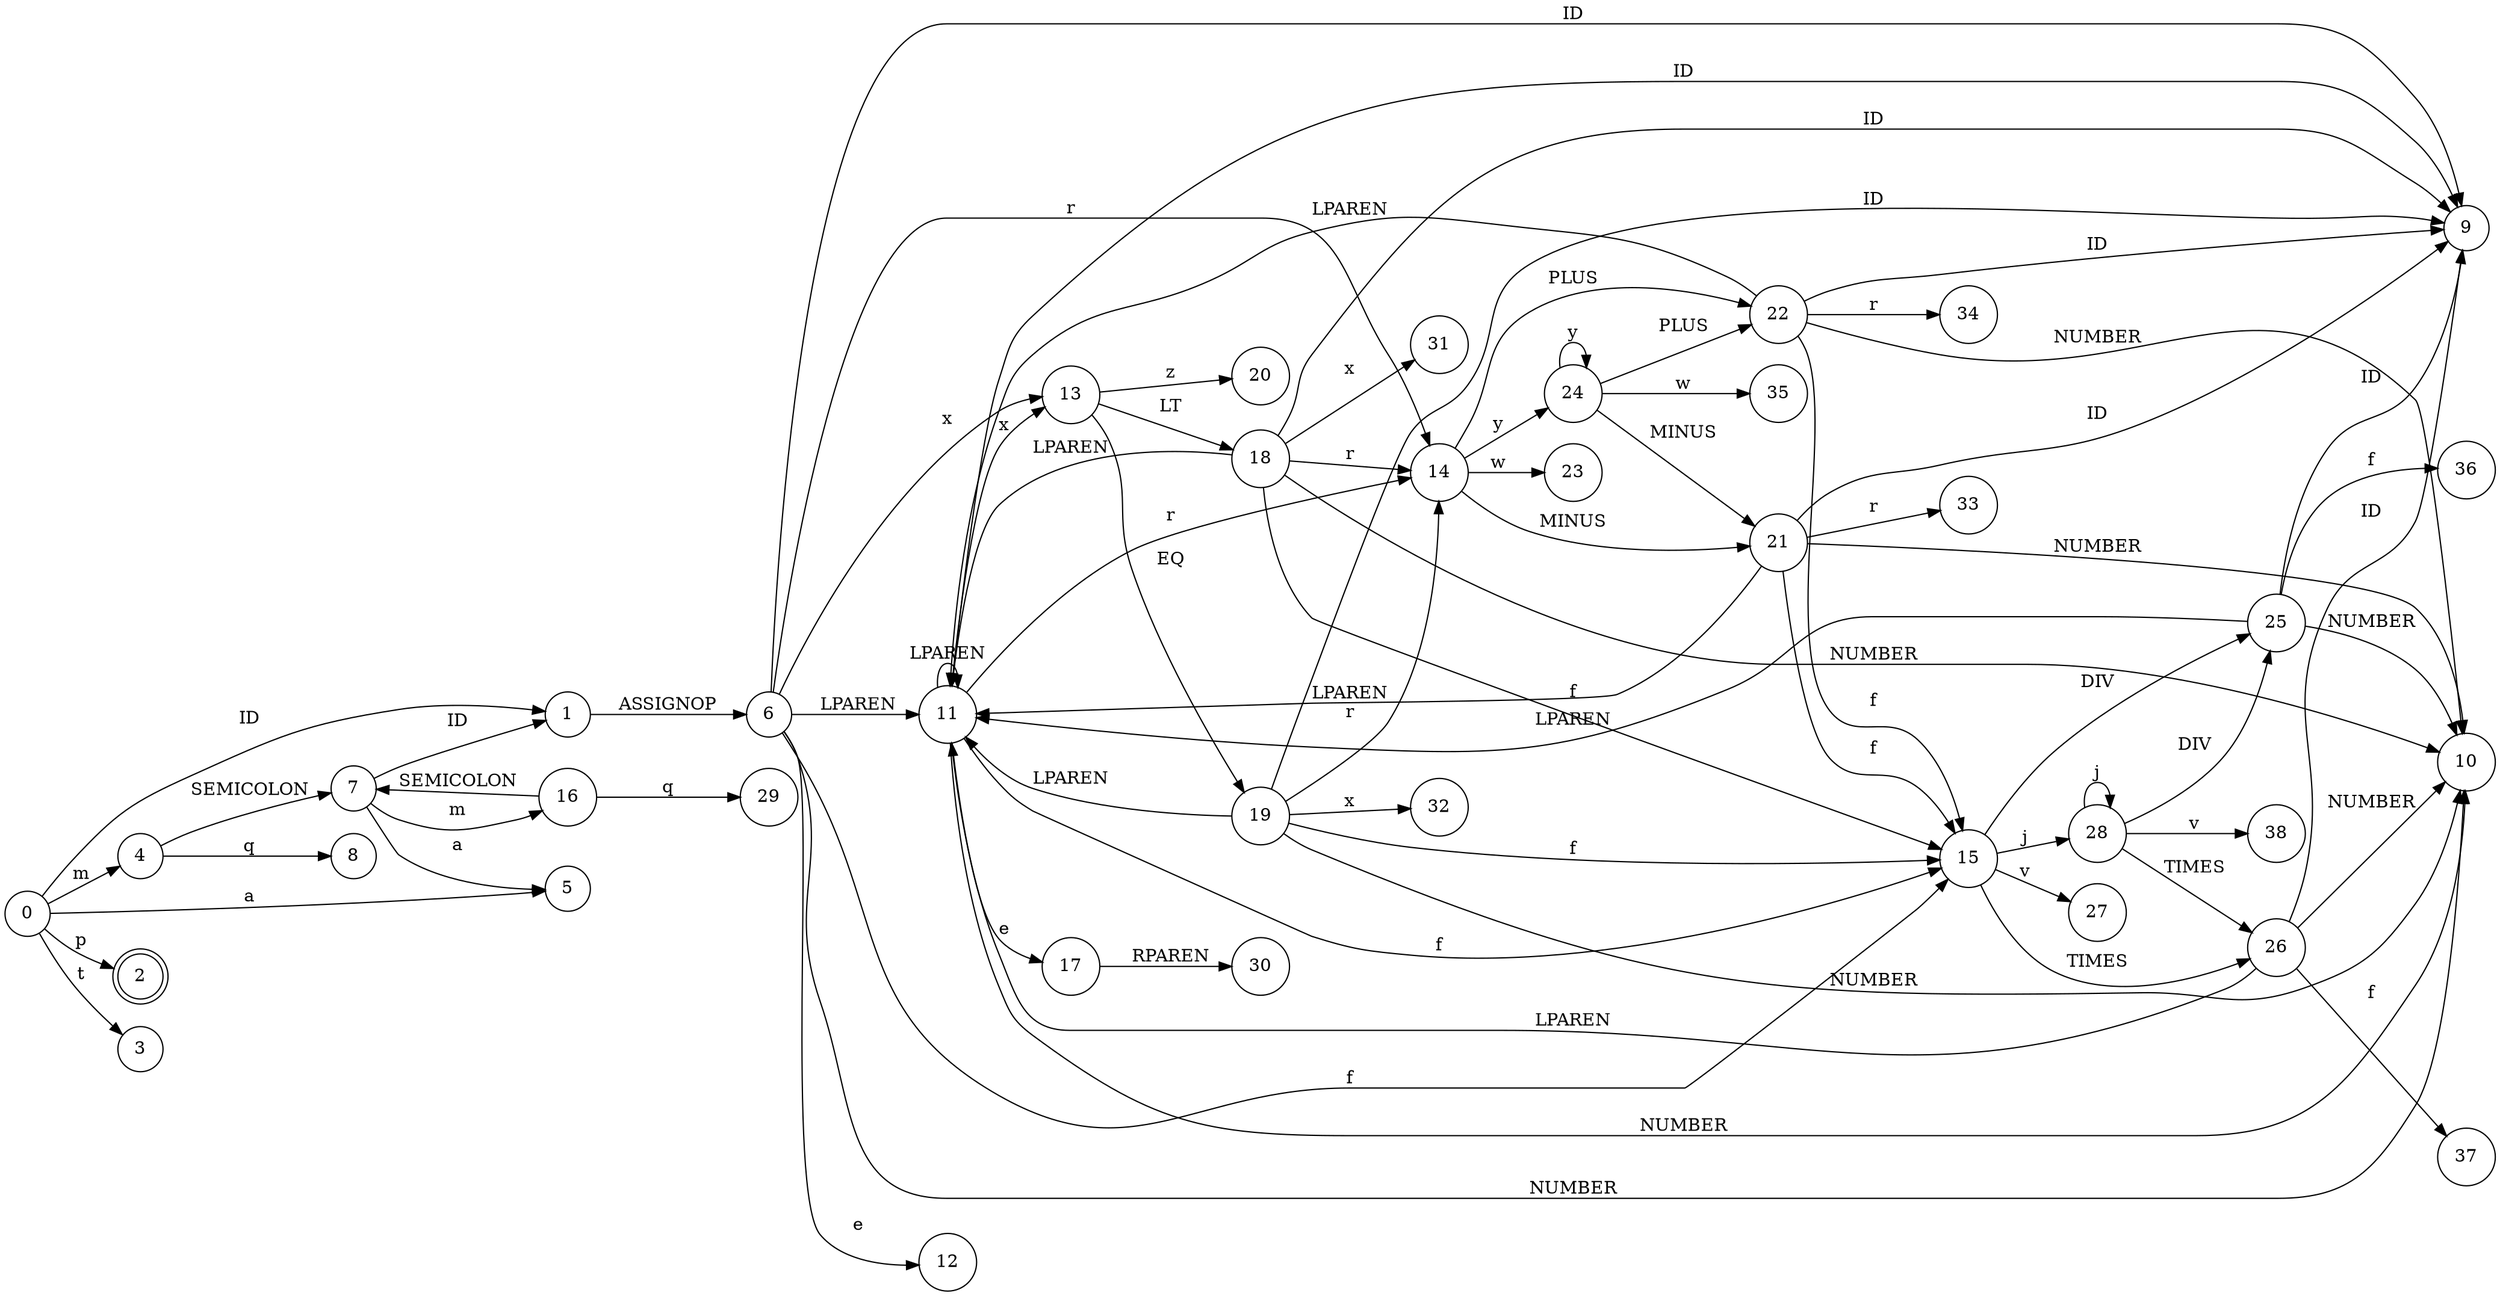 // LR0
digraph {
	rankdir=LR
	0 [label=0 shape=circle]
	1 [label=1 shape=circle]
	6 [label=6 shape=circle]
	9 [label=9 shape=circle]
	6 -> 9 [label=ID]
	10 [label=10 shape=circle]
	6 -> 10 [label=NUMBER]
	11 [label=11 shape=circle]
	11 -> 9 [label=ID]
	11 -> 10 [label=NUMBER]
	11 -> 11 [label=LPAREN]
	17 [label=17 shape=circle]
	30 [label=30 shape=circle]
	17 -> 30 [label=RPAREN]
	11 -> 17 [label=e]
	13 [label=13 shape=circle]
	18 [label=18 shape=circle]
	18 -> 9 [label=ID]
	18 -> 10 [label=NUMBER]
	18 -> 11 [label=LPAREN]
	31 [label=31 shape=circle]
	18 -> 31 [label=x]
	14 [label=14 shape=circle]
	21 [label=21 shape=circle]
	21 -> 9 [label=ID]
	21 -> 10 [label=NUMBER]
	21 -> 11 [label=LPAREN]
	33 [label=33 shape=circle]
	21 -> 33 [label=r]
	15 [label=15 shape=circle]
	25 [label=25 shape=circle]
	25 -> 9 [label=ID]
	25 -> 10 [label=NUMBER]
	25 -> 11 [label=LPAREN]
	36 [label=36 shape=circle]
	25 -> 36 [label=f]
	15 -> 25 [label=DIV]
	26 [label=26 shape=circle]
	26 -> 9 [label=ID]
	26 -> 10 [label=NUMBER]
	26 -> 11 [label=LPAREN]
	37 [label=37 shape=circle]
	26 -> 37 [label=f]
	15 -> 26 [label=TIMES]
	27 [label=27 shape=circle]
	15 -> 27 [label=v]
	28 [label=28 shape=circle]
	28 -> 25 [label=DIV]
	28 -> 26 [label=TIMES]
	38 [label=38 shape=circle]
	28 -> 38 [label=v]
	28 -> 28 [label=j]
	15 -> 28 [label=j]
	21 -> 15 [label=f]
	14 -> 21 [label=MINUS]
	22 [label=22 shape=circle]
	22 -> 9 [label=ID]
	22 -> 10 [label=NUMBER]
	22 -> 11 [label=LPAREN]
	34 [label=34 shape=circle]
	22 -> 34 [label=r]
	22 -> 15 [label=f]
	14 -> 22 [label=PLUS]
	23 [label=23 shape=circle]
	14 -> 23 [label=w]
	24 [label=24 shape=circle]
	24 -> 21 [label=MINUS]
	24 -> 22 [label=PLUS]
	35 [label=35 shape=circle]
	24 -> 35 [label=w]
	24 -> 24 [label=y]
	14 -> 24 [label=y]
	18 -> 14 [label=r]
	18 -> 15 [label=f]
	13 -> 18 [label=LT]
	19 [label=19 shape=circle]
	19 -> 9 [label=ID]
	19 -> 10 [label=NUMBER]
	19 -> 11 [label=LPAREN]
	32 [label=32 shape=circle]
	19 -> 32 [label=x]
	19 -> 14 [label=r]
	19 -> 15 [label=f]
	13 -> 19 [label=EQ]
	20 [label=20 shape=circle]
	13 -> 20 [label=z]
	11 -> 13 [label=x]
	11 -> 14 [label=r]
	11 -> 15 [label=f]
	6 -> 11 [label=LPAREN]
	12 [label=12 shape=circle]
	6 -> 12 [label=e]
	6 -> 13 [label=x]
	6 -> 14 [label=r]
	6 -> 15 [label=f]
	1 -> 6 [label=ASSIGNOP]
	0 -> 1 [label=ID]
	2 [label=2 shape=doublecircle]
	0 -> 2 [label=p]
	3 [label=3 shape=circle]
	0 -> 3 [label=t]
	4 [label=4 shape=circle]
	7 [label=7 shape=circle]
	7 -> 1 [label=ID]
	16 [label=16 shape=circle]
	16 -> 7 [label=SEMICOLON]
	29 [label=29 shape=circle]
	16 -> 29 [label=q]
	7 -> 16 [label=m]
	5 [label=5 shape=circle]
	7 -> 5 [label=a]
	4 -> 7 [label=SEMICOLON]
	8 [label=8 shape=circle]
	4 -> 8 [label=q]
	0 -> 4 [label=m]
	0 -> 5 [label=a]
}
